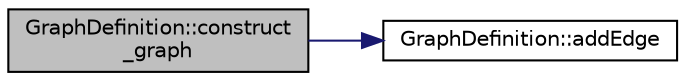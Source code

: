 digraph "GraphDefinition::construct_graph"
{
  edge [fontname="Helvetica",fontsize="10",labelfontname="Helvetica",labelfontsize="10"];
  node [fontname="Helvetica",fontsize="10",shape=record];
  rankdir="LR";
  Node1 [label="GraphDefinition::construct\l_graph",height=0.2,width=0.4,color="black", fillcolor="grey75", style="filled", fontcolor="black"];
  Node1 -> Node2 [color="midnightblue",fontsize="10",style="solid",fontname="Helvetica"];
  Node2 [label="GraphDefinition::addEdge",height=0.2,width=0.4,color="black", fillcolor="white", style="filled",URL="$classGraphDefinition.html#a2c40687b3b05b7420adc718ede9af365"];
}
